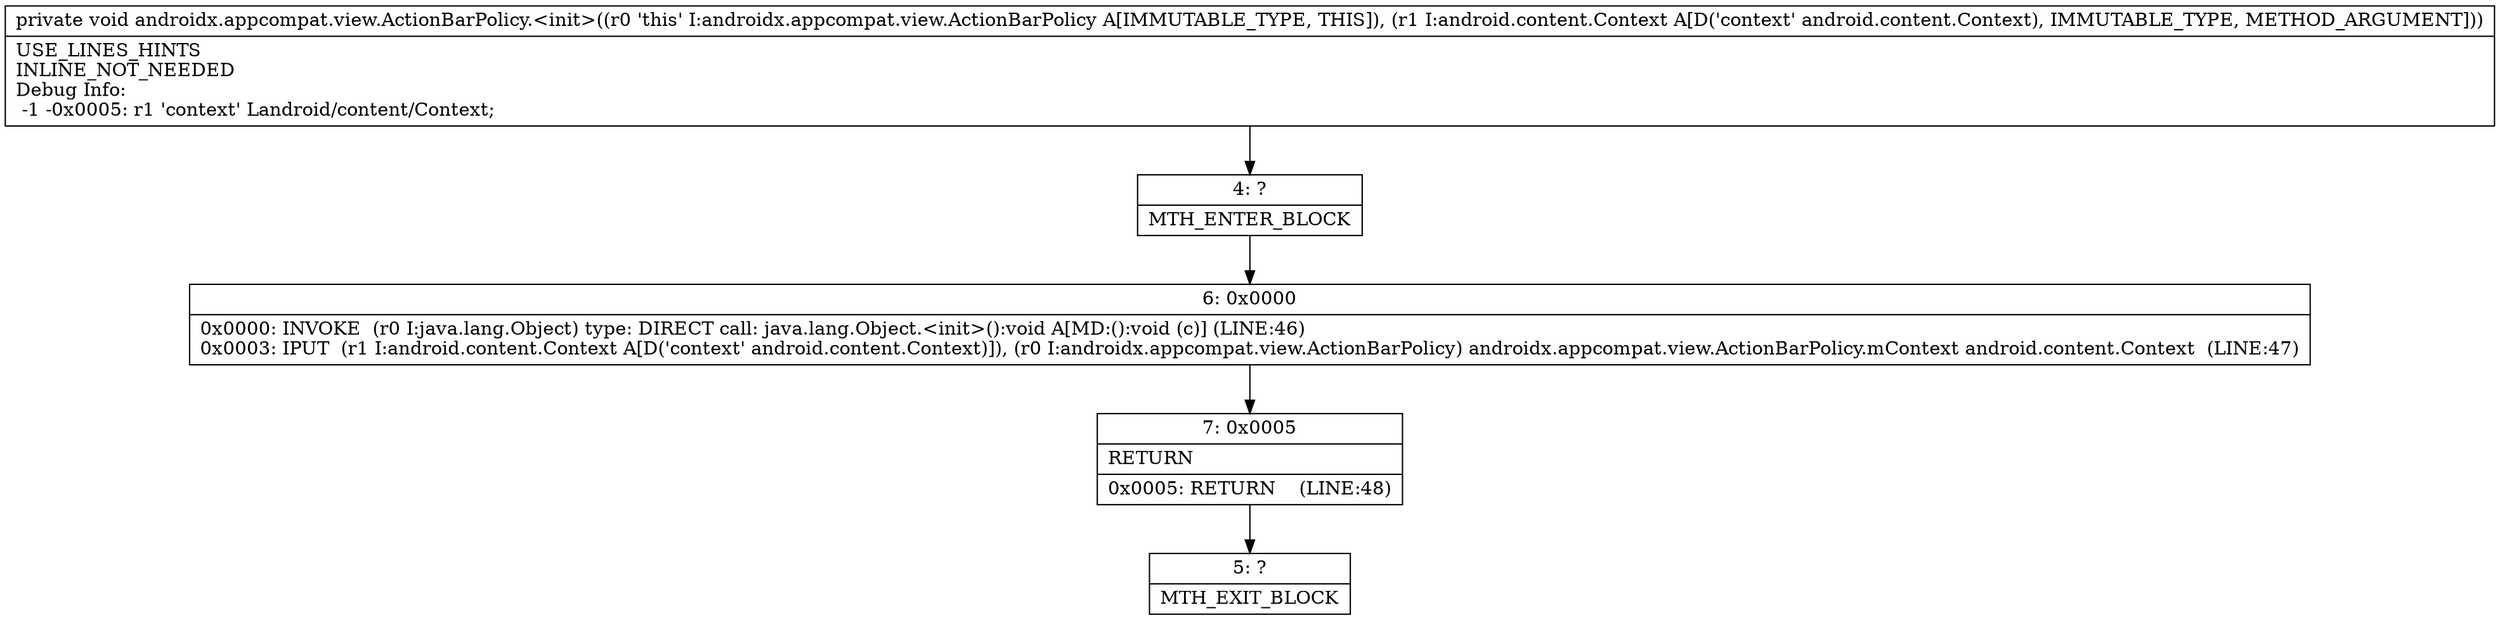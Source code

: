 digraph "CFG forandroidx.appcompat.view.ActionBarPolicy.\<init\>(Landroid\/content\/Context;)V" {
Node_4 [shape=record,label="{4\:\ ?|MTH_ENTER_BLOCK\l}"];
Node_6 [shape=record,label="{6\:\ 0x0000|0x0000: INVOKE  (r0 I:java.lang.Object) type: DIRECT call: java.lang.Object.\<init\>():void A[MD:():void (c)] (LINE:46)\l0x0003: IPUT  (r1 I:android.content.Context A[D('context' android.content.Context)]), (r0 I:androidx.appcompat.view.ActionBarPolicy) androidx.appcompat.view.ActionBarPolicy.mContext android.content.Context  (LINE:47)\l}"];
Node_7 [shape=record,label="{7\:\ 0x0005|RETURN\l|0x0005: RETURN    (LINE:48)\l}"];
Node_5 [shape=record,label="{5\:\ ?|MTH_EXIT_BLOCK\l}"];
MethodNode[shape=record,label="{private void androidx.appcompat.view.ActionBarPolicy.\<init\>((r0 'this' I:androidx.appcompat.view.ActionBarPolicy A[IMMUTABLE_TYPE, THIS]), (r1 I:android.content.Context A[D('context' android.content.Context), IMMUTABLE_TYPE, METHOD_ARGUMENT]))  | USE_LINES_HINTS\lINLINE_NOT_NEEDED\lDebug Info:\l  \-1 \-0x0005: r1 'context' Landroid\/content\/Context;\l}"];
MethodNode -> Node_4;Node_4 -> Node_6;
Node_6 -> Node_7;
Node_7 -> Node_5;
}

